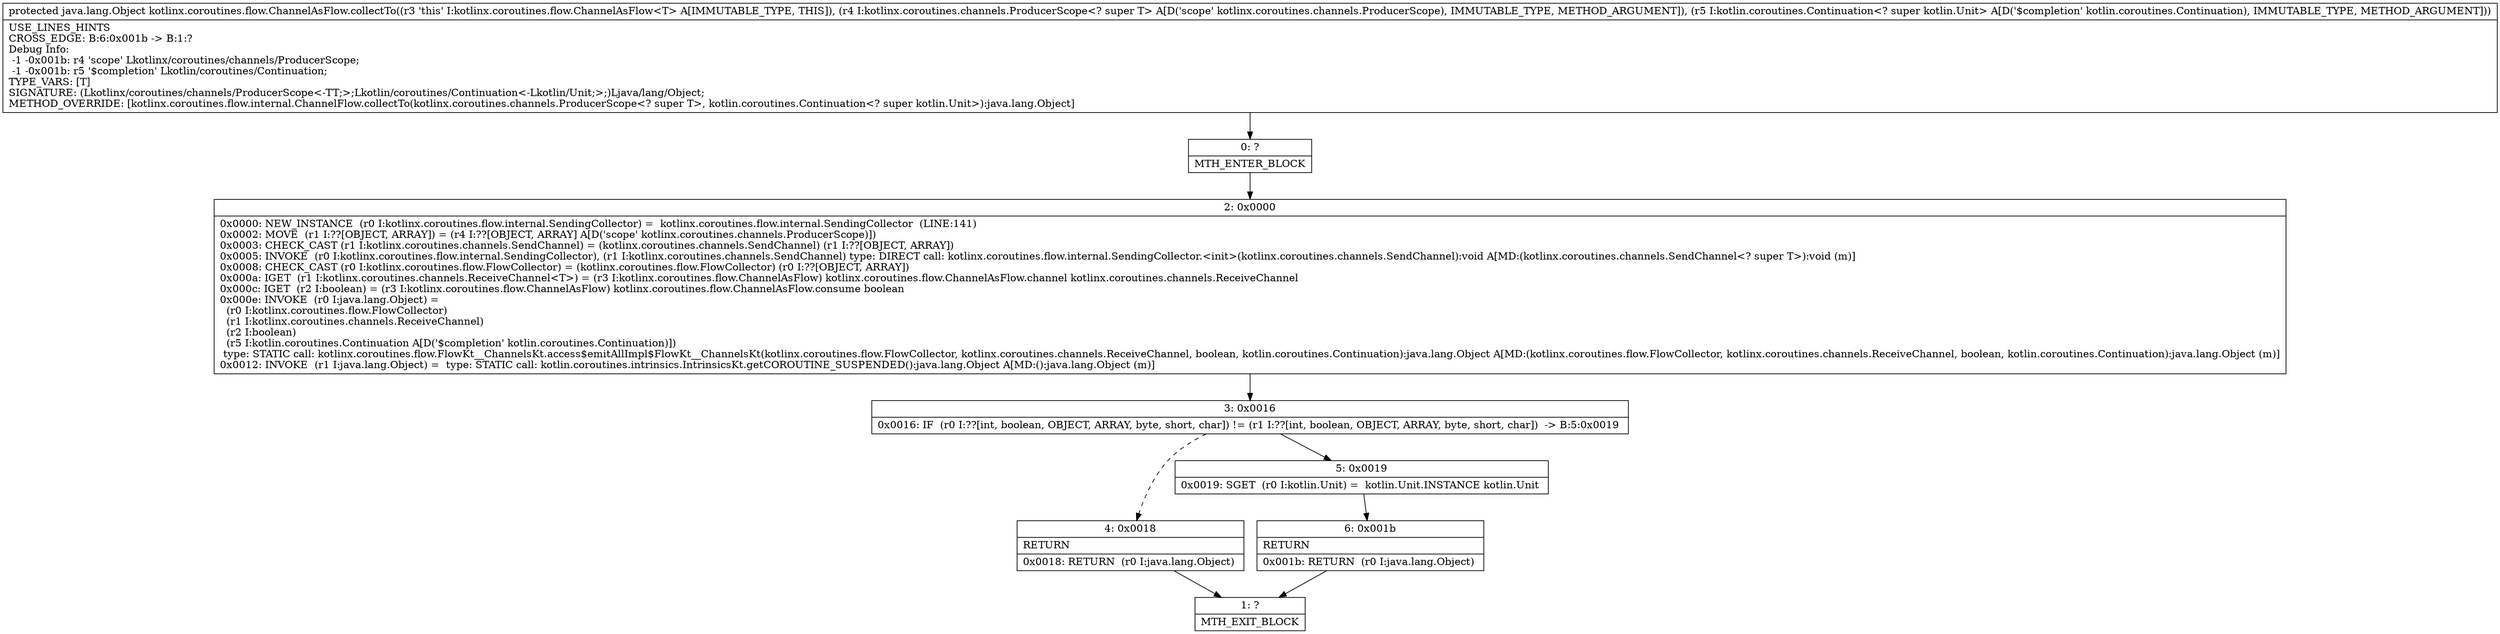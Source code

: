 digraph "CFG forkotlinx.coroutines.flow.ChannelAsFlow.collectTo(Lkotlinx\/coroutines\/channels\/ProducerScope;Lkotlin\/coroutines\/Continuation;)Ljava\/lang\/Object;" {
Node_0 [shape=record,label="{0\:\ ?|MTH_ENTER_BLOCK\l}"];
Node_2 [shape=record,label="{2\:\ 0x0000|0x0000: NEW_INSTANCE  (r0 I:kotlinx.coroutines.flow.internal.SendingCollector) =  kotlinx.coroutines.flow.internal.SendingCollector  (LINE:141)\l0x0002: MOVE  (r1 I:??[OBJECT, ARRAY]) = (r4 I:??[OBJECT, ARRAY] A[D('scope' kotlinx.coroutines.channels.ProducerScope)]) \l0x0003: CHECK_CAST (r1 I:kotlinx.coroutines.channels.SendChannel) = (kotlinx.coroutines.channels.SendChannel) (r1 I:??[OBJECT, ARRAY]) \l0x0005: INVOKE  (r0 I:kotlinx.coroutines.flow.internal.SendingCollector), (r1 I:kotlinx.coroutines.channels.SendChannel) type: DIRECT call: kotlinx.coroutines.flow.internal.SendingCollector.\<init\>(kotlinx.coroutines.channels.SendChannel):void A[MD:(kotlinx.coroutines.channels.SendChannel\<? super T\>):void (m)]\l0x0008: CHECK_CAST (r0 I:kotlinx.coroutines.flow.FlowCollector) = (kotlinx.coroutines.flow.FlowCollector) (r0 I:??[OBJECT, ARRAY]) \l0x000a: IGET  (r1 I:kotlinx.coroutines.channels.ReceiveChannel\<T\>) = (r3 I:kotlinx.coroutines.flow.ChannelAsFlow) kotlinx.coroutines.flow.ChannelAsFlow.channel kotlinx.coroutines.channels.ReceiveChannel \l0x000c: IGET  (r2 I:boolean) = (r3 I:kotlinx.coroutines.flow.ChannelAsFlow) kotlinx.coroutines.flow.ChannelAsFlow.consume boolean \l0x000e: INVOKE  (r0 I:java.lang.Object) = \l  (r0 I:kotlinx.coroutines.flow.FlowCollector)\l  (r1 I:kotlinx.coroutines.channels.ReceiveChannel)\l  (r2 I:boolean)\l  (r5 I:kotlin.coroutines.Continuation A[D('$completion' kotlin.coroutines.Continuation)])\l type: STATIC call: kotlinx.coroutines.flow.FlowKt__ChannelsKt.access$emitAllImpl$FlowKt__ChannelsKt(kotlinx.coroutines.flow.FlowCollector, kotlinx.coroutines.channels.ReceiveChannel, boolean, kotlin.coroutines.Continuation):java.lang.Object A[MD:(kotlinx.coroutines.flow.FlowCollector, kotlinx.coroutines.channels.ReceiveChannel, boolean, kotlin.coroutines.Continuation):java.lang.Object (m)]\l0x0012: INVOKE  (r1 I:java.lang.Object) =  type: STATIC call: kotlin.coroutines.intrinsics.IntrinsicsKt.getCOROUTINE_SUSPENDED():java.lang.Object A[MD:():java.lang.Object (m)]\l}"];
Node_3 [shape=record,label="{3\:\ 0x0016|0x0016: IF  (r0 I:??[int, boolean, OBJECT, ARRAY, byte, short, char]) != (r1 I:??[int, boolean, OBJECT, ARRAY, byte, short, char])  \-\> B:5:0x0019 \l}"];
Node_4 [shape=record,label="{4\:\ 0x0018|RETURN\l|0x0018: RETURN  (r0 I:java.lang.Object) \l}"];
Node_1 [shape=record,label="{1\:\ ?|MTH_EXIT_BLOCK\l}"];
Node_5 [shape=record,label="{5\:\ 0x0019|0x0019: SGET  (r0 I:kotlin.Unit) =  kotlin.Unit.INSTANCE kotlin.Unit \l}"];
Node_6 [shape=record,label="{6\:\ 0x001b|RETURN\l|0x001b: RETURN  (r0 I:java.lang.Object) \l}"];
MethodNode[shape=record,label="{protected java.lang.Object kotlinx.coroutines.flow.ChannelAsFlow.collectTo((r3 'this' I:kotlinx.coroutines.flow.ChannelAsFlow\<T\> A[IMMUTABLE_TYPE, THIS]), (r4 I:kotlinx.coroutines.channels.ProducerScope\<? super T\> A[D('scope' kotlinx.coroutines.channels.ProducerScope), IMMUTABLE_TYPE, METHOD_ARGUMENT]), (r5 I:kotlin.coroutines.Continuation\<? super kotlin.Unit\> A[D('$completion' kotlin.coroutines.Continuation), IMMUTABLE_TYPE, METHOD_ARGUMENT]))  | USE_LINES_HINTS\lCROSS_EDGE: B:6:0x001b \-\> B:1:?\lDebug Info:\l  \-1 \-0x001b: r4 'scope' Lkotlinx\/coroutines\/channels\/ProducerScope;\l  \-1 \-0x001b: r5 '$completion' Lkotlin\/coroutines\/Continuation;\lTYPE_VARS: [T]\lSIGNATURE: (Lkotlinx\/coroutines\/channels\/ProducerScope\<\-TT;\>;Lkotlin\/coroutines\/Continuation\<\-Lkotlin\/Unit;\>;)Ljava\/lang\/Object;\lMETHOD_OVERRIDE: [kotlinx.coroutines.flow.internal.ChannelFlow.collectTo(kotlinx.coroutines.channels.ProducerScope\<? super T\>, kotlin.coroutines.Continuation\<? super kotlin.Unit\>):java.lang.Object]\l}"];
MethodNode -> Node_0;Node_0 -> Node_2;
Node_2 -> Node_3;
Node_3 -> Node_4[style=dashed];
Node_3 -> Node_5;
Node_4 -> Node_1;
Node_5 -> Node_6;
Node_6 -> Node_1;
}


